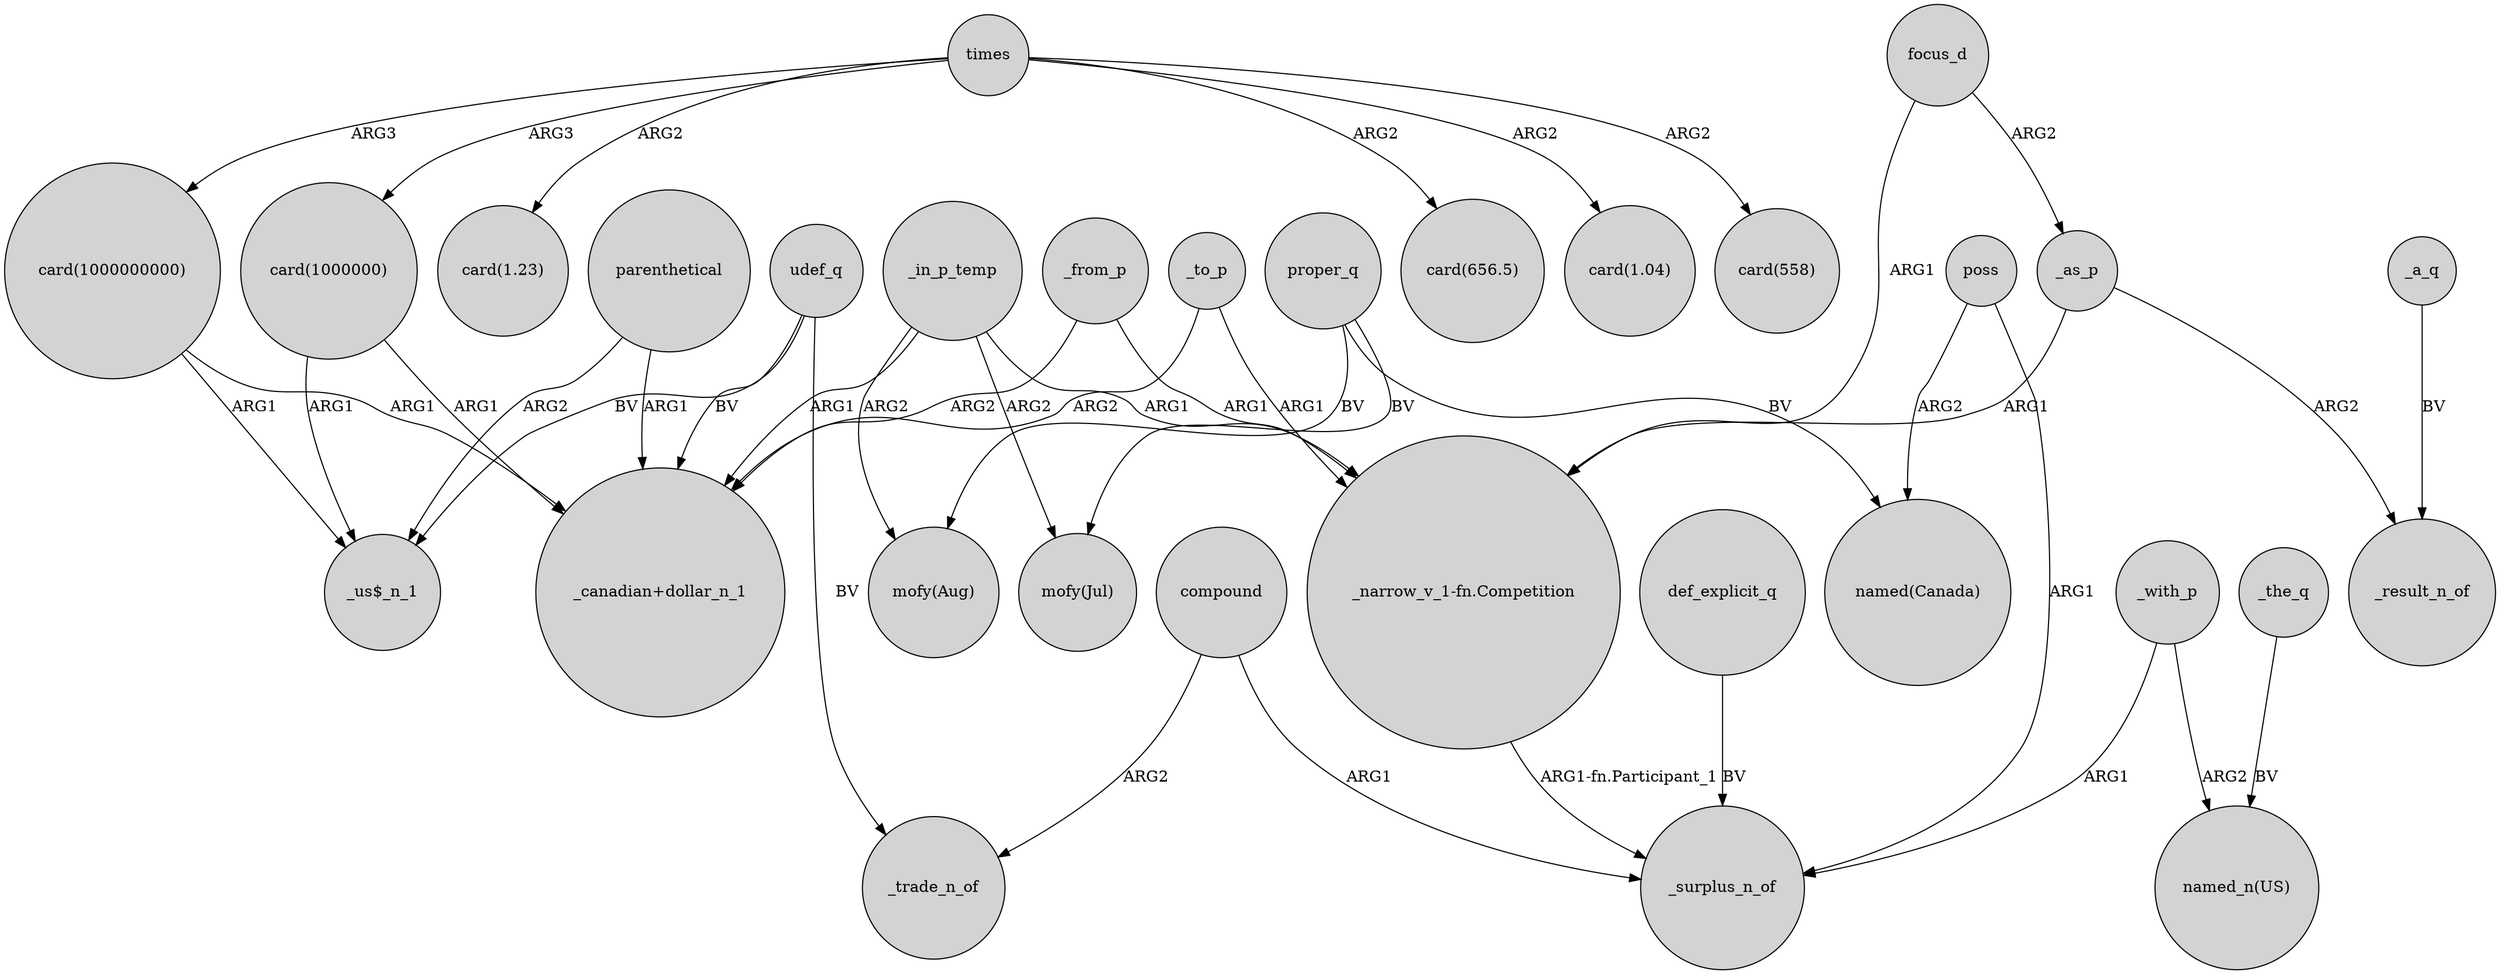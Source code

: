 digraph {
	node [shape=circle style=filled]
	times -> "card(1.23)" [label=ARG2]
	_in_p_temp -> "mofy(Jul)" [label=ARG2]
	"card(1000000)" -> "_canadian+dollar_n_1" [label=ARG1]
	_in_p_temp -> "mofy(Aug)" [label=ARG2]
	def_explicit_q -> _surplus_n_of [label=BV]
	parenthetical -> "_us$_n_1" [label=ARG2]
	_in_p_temp -> "_canadian+dollar_n_1" [label=ARG1]
	_the_q -> "named_n(US)" [label=BV]
	compound -> _surplus_n_of [label=ARG1]
	times -> "card(656.5)" [label=ARG2]
	times -> "card(1000000)" [label=ARG3]
	proper_q -> "mofy(Aug)" [label=BV]
	times -> "card(1.04)" [label=ARG2]
	_with_p -> "named_n(US)" [label=ARG2]
	_to_p -> "_narrow_v_1-fn.Competition" [label=ARG1]
	times -> "card(1000000000)" [label=ARG3]
	_with_p -> _surplus_n_of [label=ARG1]
	udef_q -> "_canadian+dollar_n_1" [label=BV]
	times -> "card(558)" [label=ARG2]
	_as_p -> _result_n_of [label=ARG2]
	focus_d -> "_narrow_v_1-fn.Competition" [label=ARG1]
	_from_p -> "_narrow_v_1-fn.Competition" [label=ARG1]
	"card(1000000000)" -> "_canadian+dollar_n_1" [label=ARG1]
	udef_q -> "_us$_n_1" [label=BV]
	_as_p -> "_narrow_v_1-fn.Competition" [label=ARG1]
	_from_p -> "_canadian+dollar_n_1" [label=ARG2]
	poss -> _surplus_n_of [label=ARG1]
	udef_q -> _trade_n_of [label=BV]
	_a_q -> _result_n_of [label=BV]
	parenthetical -> "_canadian+dollar_n_1" [label=ARG1]
	proper_q -> "named(Canada)" [label=BV]
	compound -> _trade_n_of [label=ARG2]
	"card(1000000)" -> "_us$_n_1" [label=ARG1]
	_in_p_temp -> "_narrow_v_1-fn.Competition" [label=ARG1]
	"card(1000000000)" -> "_us$_n_1" [label=ARG1]
	proper_q -> "mofy(Jul)" [label=BV]
	focus_d -> _as_p [label=ARG2]
	"_narrow_v_1-fn.Competition" -> _surplus_n_of [label="ARG1-fn.Participant_1"]
	poss -> "named(Canada)" [label=ARG2]
	_to_p -> "_canadian+dollar_n_1" [label=ARG2]
}
